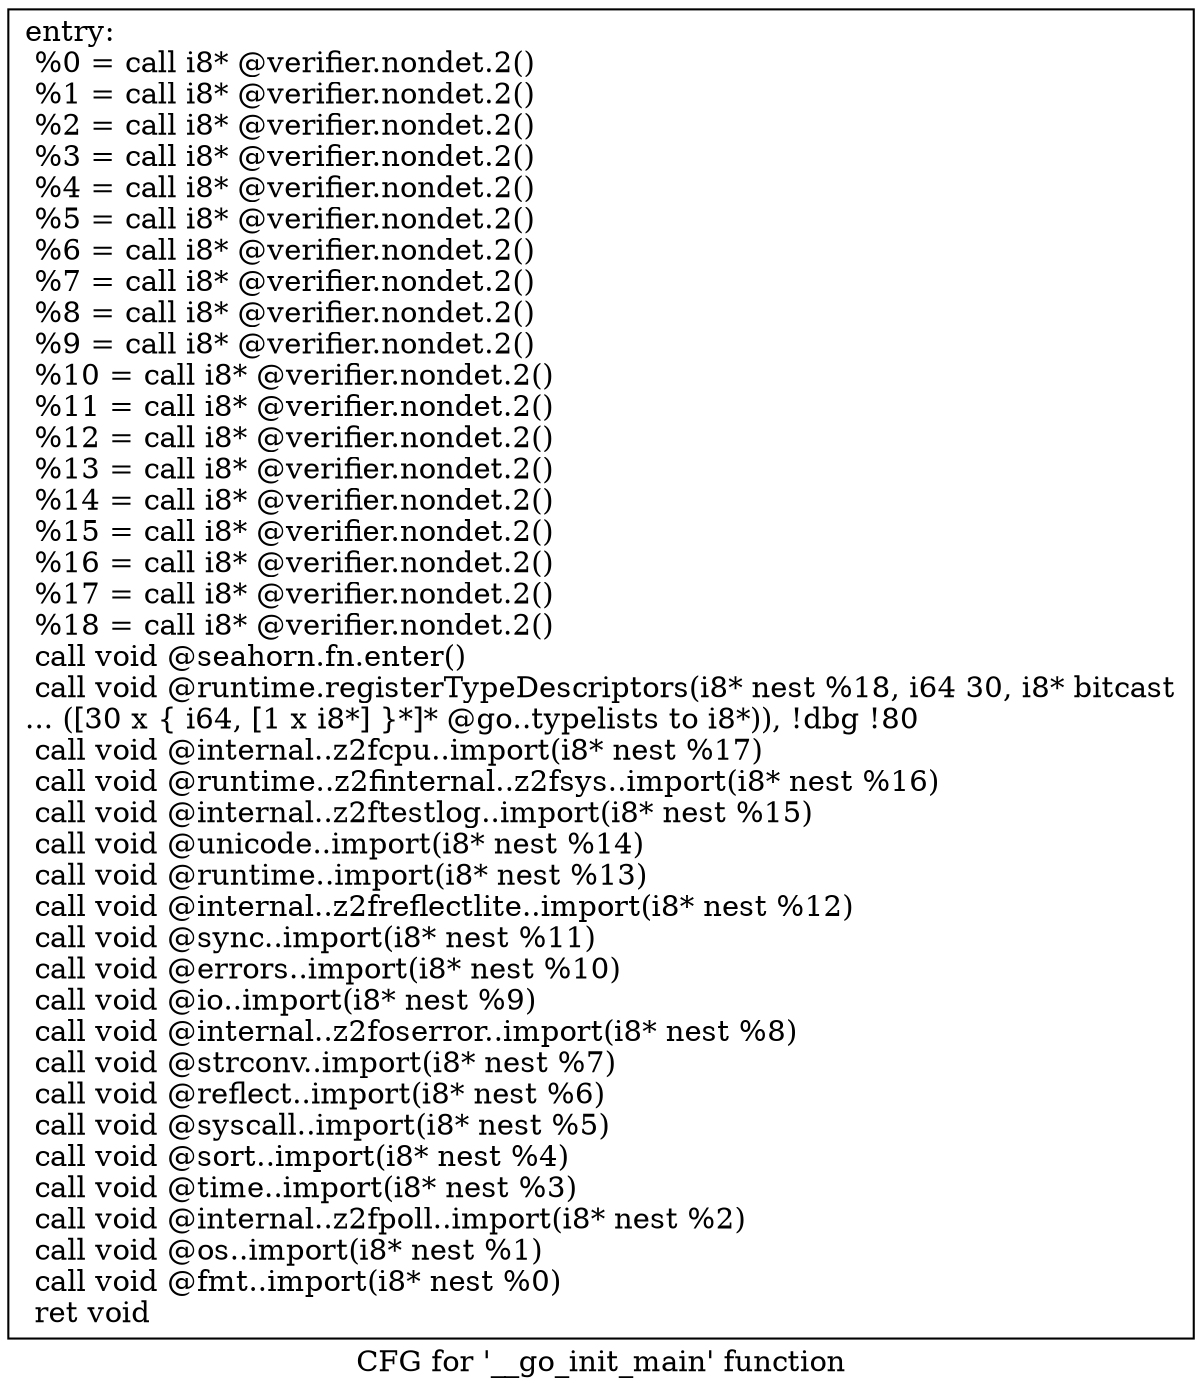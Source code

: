 digraph "CFG for '__go_init_main' function" {
	label="CFG for '__go_init_main' function";

	Node0x23028f0 [shape=record,label="{entry:\l  %0 = call i8* @verifier.nondet.2()\l  %1 = call i8* @verifier.nondet.2()\l  %2 = call i8* @verifier.nondet.2()\l  %3 = call i8* @verifier.nondet.2()\l  %4 = call i8* @verifier.nondet.2()\l  %5 = call i8* @verifier.nondet.2()\l  %6 = call i8* @verifier.nondet.2()\l  %7 = call i8* @verifier.nondet.2()\l  %8 = call i8* @verifier.nondet.2()\l  %9 = call i8* @verifier.nondet.2()\l  %10 = call i8* @verifier.nondet.2()\l  %11 = call i8* @verifier.nondet.2()\l  %12 = call i8* @verifier.nondet.2()\l  %13 = call i8* @verifier.nondet.2()\l  %14 = call i8* @verifier.nondet.2()\l  %15 = call i8* @verifier.nondet.2()\l  %16 = call i8* @verifier.nondet.2()\l  %17 = call i8* @verifier.nondet.2()\l  %18 = call i8* @verifier.nondet.2()\l  call void @seahorn.fn.enter()\l  call void @runtime.registerTypeDescriptors(i8* nest %18, i64 30, i8* bitcast\l... ([30 x \{ i64, [1 x i8*] \}*]* @go..typelists to i8*)), !dbg !80\l  call void @internal..z2fcpu..import(i8* nest %17)\l  call void @runtime..z2finternal..z2fsys..import(i8* nest %16)\l  call void @internal..z2ftestlog..import(i8* nest %15)\l  call void @unicode..import(i8* nest %14)\l  call void @runtime..import(i8* nest %13)\l  call void @internal..z2freflectlite..import(i8* nest %12)\l  call void @sync..import(i8* nest %11)\l  call void @errors..import(i8* nest %10)\l  call void @io..import(i8* nest %9)\l  call void @internal..z2foserror..import(i8* nest %8)\l  call void @strconv..import(i8* nest %7)\l  call void @reflect..import(i8* nest %6)\l  call void @syscall..import(i8* nest %5)\l  call void @sort..import(i8* nest %4)\l  call void @time..import(i8* nest %3)\l  call void @internal..z2fpoll..import(i8* nest %2)\l  call void @os..import(i8* nest %1)\l  call void @fmt..import(i8* nest %0)\l  ret void\l}"];
}
